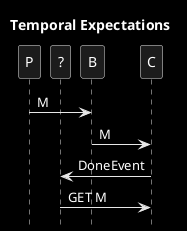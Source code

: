 @startuml
title Temporal Expectations
hide footbox
skinparam monochrome reverse
participant P
participant "?"

P->B: M
B->C: M

"?"<-C: DoneEvent
"?"->C: GET M
@enduml
